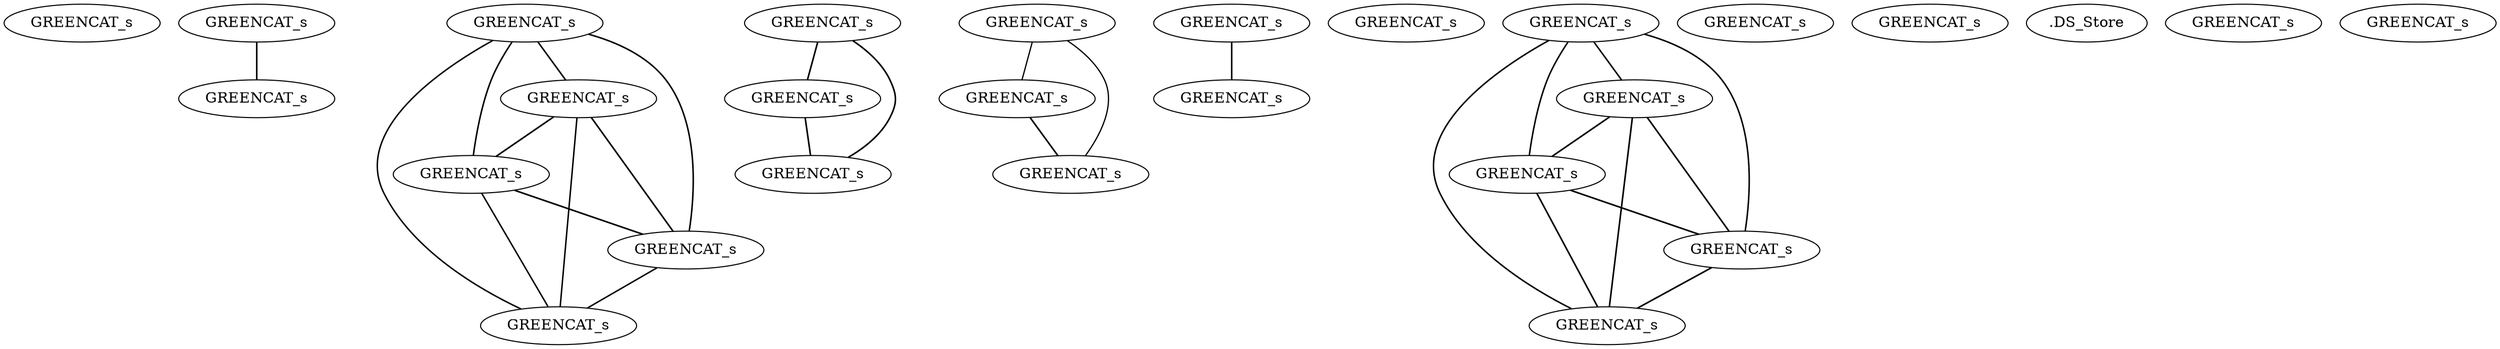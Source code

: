 strict graph  {
"./MALWARE/GREENCAT_sample_390D1F2A620912104F53C034C8AEF14B" [label=GREENCAT_s];
"./MALWARE/GREENCAT_sample_B8F61242E28F2EDF6CB1BE8781438491" [label=GREENCAT_s];
"./MALWARE/GREENCAT_sample_E54CE5F0112C9FDFE86DB17E85A5E2C5" [label=GREENCAT_s];
"./MALWARE/GREENCAT_sample_30E78D186B27D2023A2A7319BB679C3F" [label=GREENCAT_s];
"./MALWARE/GREENCAT_sample_6D2320AF561B2315C1241E3EFD86067F" [label=GREENCAT_s];
"./MALWARE/GREENCAT_sample_7388D67561D0A7989202AD4D37EFF24F" [label=GREENCAT_s];
"./MALWARE/GREENCAT_sample_871CC547FEB9DBEC0285321068E392B8" [label=GREENCAT_s];
"./MALWARE/GREENCAT_sample_BA0C4D3DBF07D407211B5828405A9B91" [label=GREENCAT_s];
"./MALWARE/GREENCAT_sample_120C2E085992FF59A21BA401EC29FEC9_different" [label=GREENCAT_s];
"./MALWARE/GREENCAT_sample_F4ED3B7A8A58453052DB4B5BE3707342" [label=GREENCAT_s];
"./MALWARE/GREENCAT_sample_3E6ED3EE47BCE9946E2541332CB34C69" [label=GREENCAT_s];
"./MALWARE/GREENCAT_sample_5AEAA53340A281074FCB539967438E3F" [label=GREENCAT_s];
"./MALWARE/GREENCAT_sample_36C0D3F109AEDE4D76B05431F8A64F9E" [label=GREENCAT_s];
"./MALWARE/GREENCAT_sample_C044715C2626AB515F6C85A21C47C7DD" [label=GREENCAT_s];
"./MALWARE/GREENCAT_sample_AB208F0B517BA9850F1551C9555B5313" [label=GREENCAT_s];
"./MALWARE/GREENCAT_sample_A565682D8A13A5719977223E0D9C7AA4" [label=GREENCAT_s];
"./MALWARE/GREENCAT_sample_FAB6B0B33D59F393E142000F128A9652" [label=GREENCAT_s];
"./MALWARE/GREENCAT_sample_0C5E9F564115BFCBEE66377A829DE55F" [label=GREENCAT_s];
"./MALWARE/.DS_Store" [label=".DS_Store"];
"./MALWARE/GREENCAT_sample_B5E9CE72771217680EFAEECFAFE3DA3F" [label=GREENCAT_s];
"./MALWARE/GREENCAT_sample_3E69945E5865CCC861F69B24BC1166B6" [label=GREENCAT_s];
"./MALWARE/GREENCAT_sample_1F92FF8711716CA795FBD81C477E45F5" [label=GREENCAT_s];
"./MALWARE/GREENCAT_sample_A99E06E2F90DB4E506EF1347A8774DD5" [label=GREENCAT_s];
"./MALWARE/GREENCAT_sample_55FB1409170C91740359D1D96364F17B" [label=GREENCAT_s];
"./MALWARE/GREENCAT_sample_57E79F7DF13C0CB01910D0C688FCD296" [label=GREENCAT_s];
"./MALWARE/GREENCAT_sample_E83F60FB0E0396EA309FAF0AED64E53F" [label=GREENCAT_s];
"./MALWARE/GREENCAT_sample_B3BC979D8DE3BE09728C5DE1A0297C4B" [label=GREENCAT_s];
"./MALWARE/GREENCAT_sample_B8F61242E28F2EDF6CB1BE8781438491" -- "./MALWARE/GREENCAT_sample_30E78D186B27D2023A2A7319BB679C3F"  [penwidth="1.5000000000000004"];
"./MALWARE/GREENCAT_sample_E54CE5F0112C9FDFE86DB17E85A5E2C5" -- "./MALWARE/GREENCAT_sample_BA0C4D3DBF07D407211B5828405A9B91"  [penwidth="1.4402985074626875"];
"./MALWARE/GREENCAT_sample_E54CE5F0112C9FDFE86DB17E85A5E2C5" -- "./MALWARE/GREENCAT_sample_36C0D3F109AEDE4D76B05431F8A64F9E"  [penwidth="1.4402985074626875"];
"./MALWARE/GREENCAT_sample_E54CE5F0112C9FDFE86DB17E85A5E2C5" -- "./MALWARE/GREENCAT_sample_55FB1409170C91740359D1D96364F17B"  [penwidth="1.4402985074626875"];
"./MALWARE/GREENCAT_sample_E54CE5F0112C9FDFE86DB17E85A5E2C5" -- "./MALWARE/GREENCAT_sample_E83F60FB0E0396EA309FAF0AED64E53F"  [penwidth="1.3809523809523818"];
"./MALWARE/GREENCAT_sample_6D2320AF561B2315C1241E3EFD86067F" -- "./MALWARE/GREENCAT_sample_A565682D8A13A5719977223E0D9C7AA4"  [penwidth="1.5000000000000004"];
"./MALWARE/GREENCAT_sample_6D2320AF561B2315C1241E3EFD86067F" -- "./MALWARE/GREENCAT_sample_B3BC979D8DE3BE09728C5DE1A0297C4B"  [penwidth="1.5000000000000004"];
"./MALWARE/GREENCAT_sample_7388D67561D0A7989202AD4D37EFF24F" -- "./MALWARE/GREENCAT_sample_F4ED3B7A8A58453052DB4B5BE3707342"  [penwidth="1.1685082872928179"];
"./MALWARE/GREENCAT_sample_7388D67561D0A7989202AD4D37EFF24F" -- "./MALWARE/GREENCAT_sample_FAB6B0B33D59F393E142000F128A9652"  [penwidth="1.1685082872928179"];
"./MALWARE/GREENCAT_sample_871CC547FEB9DBEC0285321068E392B8" -- "./MALWARE/GREENCAT_sample_57E79F7DF13C0CB01910D0C688FCD296"  [penwidth="1.420318725099602"];
"./MALWARE/GREENCAT_sample_BA0C4D3DBF07D407211B5828405A9B91" -- "./MALWARE/GREENCAT_sample_36C0D3F109AEDE4D76B05431F8A64F9E"  [penwidth="1.5000000000000004"];
"./MALWARE/GREENCAT_sample_BA0C4D3DBF07D407211B5828405A9B91" -- "./MALWARE/GREENCAT_sample_55FB1409170C91740359D1D96364F17B"  [penwidth="1.5000000000000004"];
"./MALWARE/GREENCAT_sample_BA0C4D3DBF07D407211B5828405A9B91" -- "./MALWARE/GREENCAT_sample_E83F60FB0E0396EA309FAF0AED64E53F"  [penwidth="1.3809523809523818"];
"./MALWARE/GREENCAT_sample_F4ED3B7A8A58453052DB4B5BE3707342" -- "./MALWARE/GREENCAT_sample_FAB6B0B33D59F393E142000F128A9652"  [penwidth="1.5000000000000004"];
"./MALWARE/GREENCAT_sample_3E6ED3EE47BCE9946E2541332CB34C69" -- "./MALWARE/GREENCAT_sample_5AEAA53340A281074FCB539967438E3F"  [penwidth="1.4209486166007914"];
"./MALWARE/GREENCAT_sample_3E6ED3EE47BCE9946E2541332CB34C69" -- "./MALWARE/GREENCAT_sample_AB208F0B517BA9850F1551C9555B5313"  [penwidth="1.4209486166007914"];
"./MALWARE/GREENCAT_sample_3E6ED3EE47BCE9946E2541332CB34C69" -- "./MALWARE/GREENCAT_sample_3E69945E5865CCC861F69B24BC1166B6"  [penwidth="1.4209486166007914"];
"./MALWARE/GREENCAT_sample_3E6ED3EE47BCE9946E2541332CB34C69" -- "./MALWARE/GREENCAT_sample_1F92FF8711716CA795FBD81C477E45F5"  [penwidth="1.4209486166007914"];
"./MALWARE/GREENCAT_sample_5AEAA53340A281074FCB539967438E3F" -- "./MALWARE/GREENCAT_sample_AB208F0B517BA9850F1551C9555B5313"  [penwidth="1.5000000000000004"];
"./MALWARE/GREENCAT_sample_5AEAA53340A281074FCB539967438E3F" -- "./MALWARE/GREENCAT_sample_3E69945E5865CCC861F69B24BC1166B6"  [penwidth="1.5000000000000004"];
"./MALWARE/GREENCAT_sample_5AEAA53340A281074FCB539967438E3F" -- "./MALWARE/GREENCAT_sample_1F92FF8711716CA795FBD81C477E45F5"  [penwidth="1.5000000000000004"];
"./MALWARE/GREENCAT_sample_36C0D3F109AEDE4D76B05431F8A64F9E" -- "./MALWARE/GREENCAT_sample_55FB1409170C91740359D1D96364F17B"  [penwidth="1.5000000000000004"];
"./MALWARE/GREENCAT_sample_36C0D3F109AEDE4D76B05431F8A64F9E" -- "./MALWARE/GREENCAT_sample_E83F60FB0E0396EA309FAF0AED64E53F"  [penwidth="1.3809523809523818"];
"./MALWARE/GREENCAT_sample_AB208F0B517BA9850F1551C9555B5313" -- "./MALWARE/GREENCAT_sample_3E69945E5865CCC861F69B24BC1166B6"  [penwidth="1.5000000000000004"];
"./MALWARE/GREENCAT_sample_AB208F0B517BA9850F1551C9555B5313" -- "./MALWARE/GREENCAT_sample_1F92FF8711716CA795FBD81C477E45F5"  [penwidth="1.5000000000000004"];
"./MALWARE/GREENCAT_sample_A565682D8A13A5719977223E0D9C7AA4" -- "./MALWARE/GREENCAT_sample_B3BC979D8DE3BE09728C5DE1A0297C4B"  [penwidth="1.5000000000000004"];
"./MALWARE/GREENCAT_sample_3E69945E5865CCC861F69B24BC1166B6" -- "./MALWARE/GREENCAT_sample_1F92FF8711716CA795FBD81C477E45F5"  [penwidth="1.5000000000000004"];
"./MALWARE/GREENCAT_sample_55FB1409170C91740359D1D96364F17B" -- "./MALWARE/GREENCAT_sample_E83F60FB0E0396EA309FAF0AED64E53F"  [penwidth="1.3809523809523818"];
}
